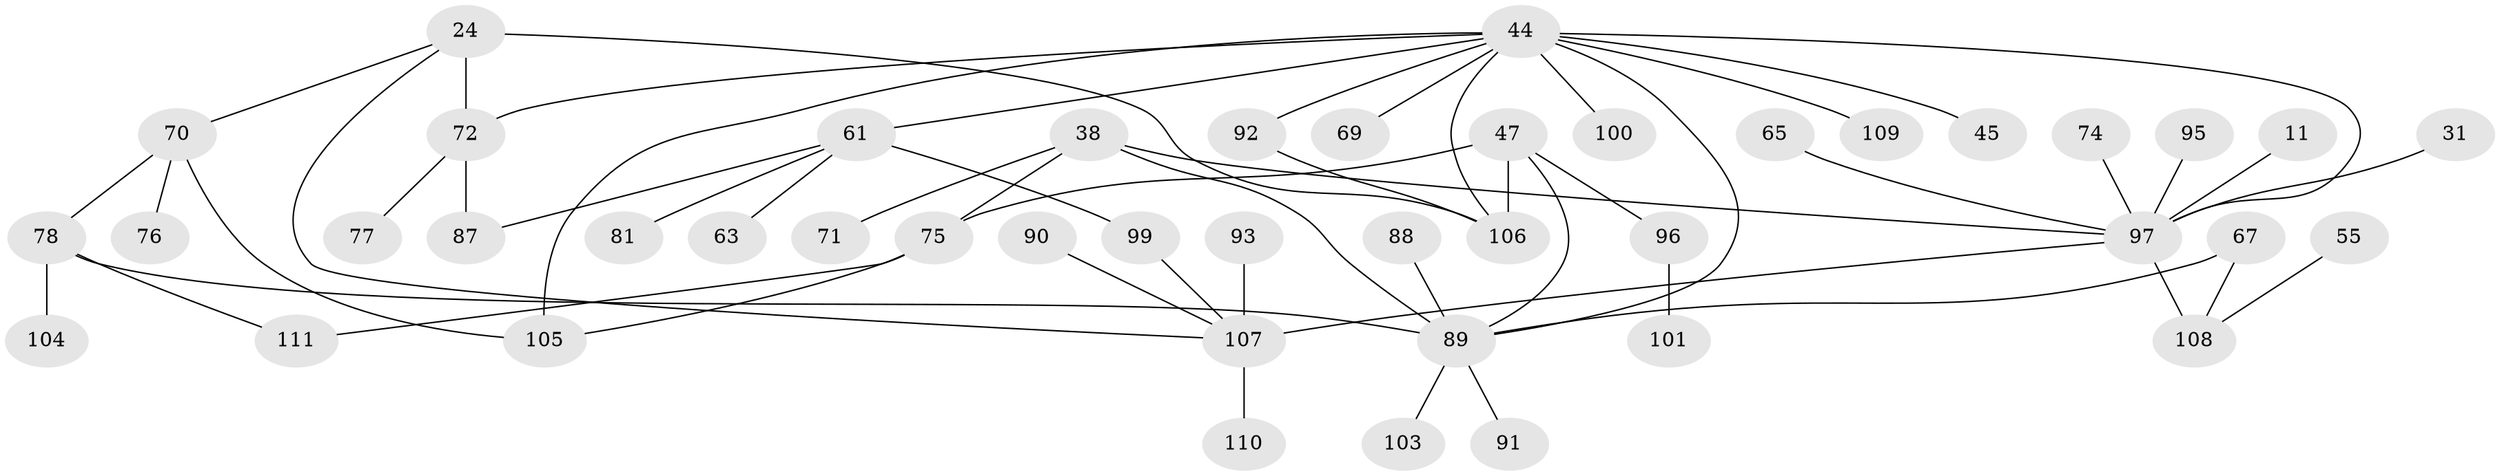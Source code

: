 // original degree distribution, {4: 0.08108108108108109, 5: 0.05405405405405406, 6: 0.02702702702702703, 7: 0.009009009009009009, 3: 0.2702702702702703, 2: 0.27927927927927926, 1: 0.27927927927927926}
// Generated by graph-tools (version 1.1) at 2025/45/03/04/25 21:45:30]
// undirected, 44 vertices, 56 edges
graph export_dot {
graph [start="1"]
  node [color=gray90,style=filled];
  11;
  24 [super="+2"];
  31;
  38 [super="+23"];
  44 [super="+7+27"];
  45;
  47 [super="+41+37"];
  55;
  61 [super="+4"];
  63;
  65;
  67 [super="+66"];
  69;
  70 [super="+62"];
  71;
  72 [super="+1+40"];
  74;
  75 [super="+64"];
  76;
  77;
  78 [super="+51+52"];
  81 [super="+8"];
  87;
  88;
  89 [super="+86+82+84+79+83"];
  90;
  91 [super="+32+54"];
  92;
  93;
  95;
  96 [super="+94"];
  97 [super="+22+68+73"];
  99 [super="+36"];
  100 [super="+43"];
  101;
  103;
  104;
  105 [super="+42"];
  106 [super="+34+102"];
  107 [super="+58+98+48+80"];
  108 [super="+17+53"];
  109 [super="+60"];
  110 [super="+50"];
  111;
  11 -- 97;
  24 -- 106 [weight=2];
  24 -- 72;
  24 -- 107;
  24 -- 70;
  31 -- 97;
  38 -- 71;
  38 -- 75;
  38 -- 97;
  38 -- 89 [weight=3];
  44 -- 61 [weight=2];
  44 -- 69;
  44 -- 72;
  44 -- 105 [weight=2];
  44 -- 97 [weight=4];
  44 -- 45;
  44 -- 92;
  44 -- 106;
  44 -- 89;
  44 -- 100;
  44 -- 109;
  47 -- 106 [weight=2];
  47 -- 89 [weight=3];
  47 -- 96;
  47 -- 75;
  55 -- 108;
  61 -- 63;
  61 -- 87;
  61 -- 81;
  61 -- 99;
  65 -- 97;
  67 -- 108;
  67 -- 89;
  70 -- 105;
  70 -- 76;
  70 -- 78;
  72 -- 77;
  72 -- 87;
  74 -- 97;
  75 -- 105;
  75 -- 111;
  78 -- 104;
  78 -- 111;
  78 -- 89;
  88 -- 89;
  89 -- 103;
  89 -- 91;
  90 -- 107;
  92 -- 106;
  93 -- 107;
  95 -- 97;
  96 -- 101;
  97 -- 108 [weight=2];
  97 -- 107 [weight=3];
  99 -- 107;
  107 -- 110;
}
